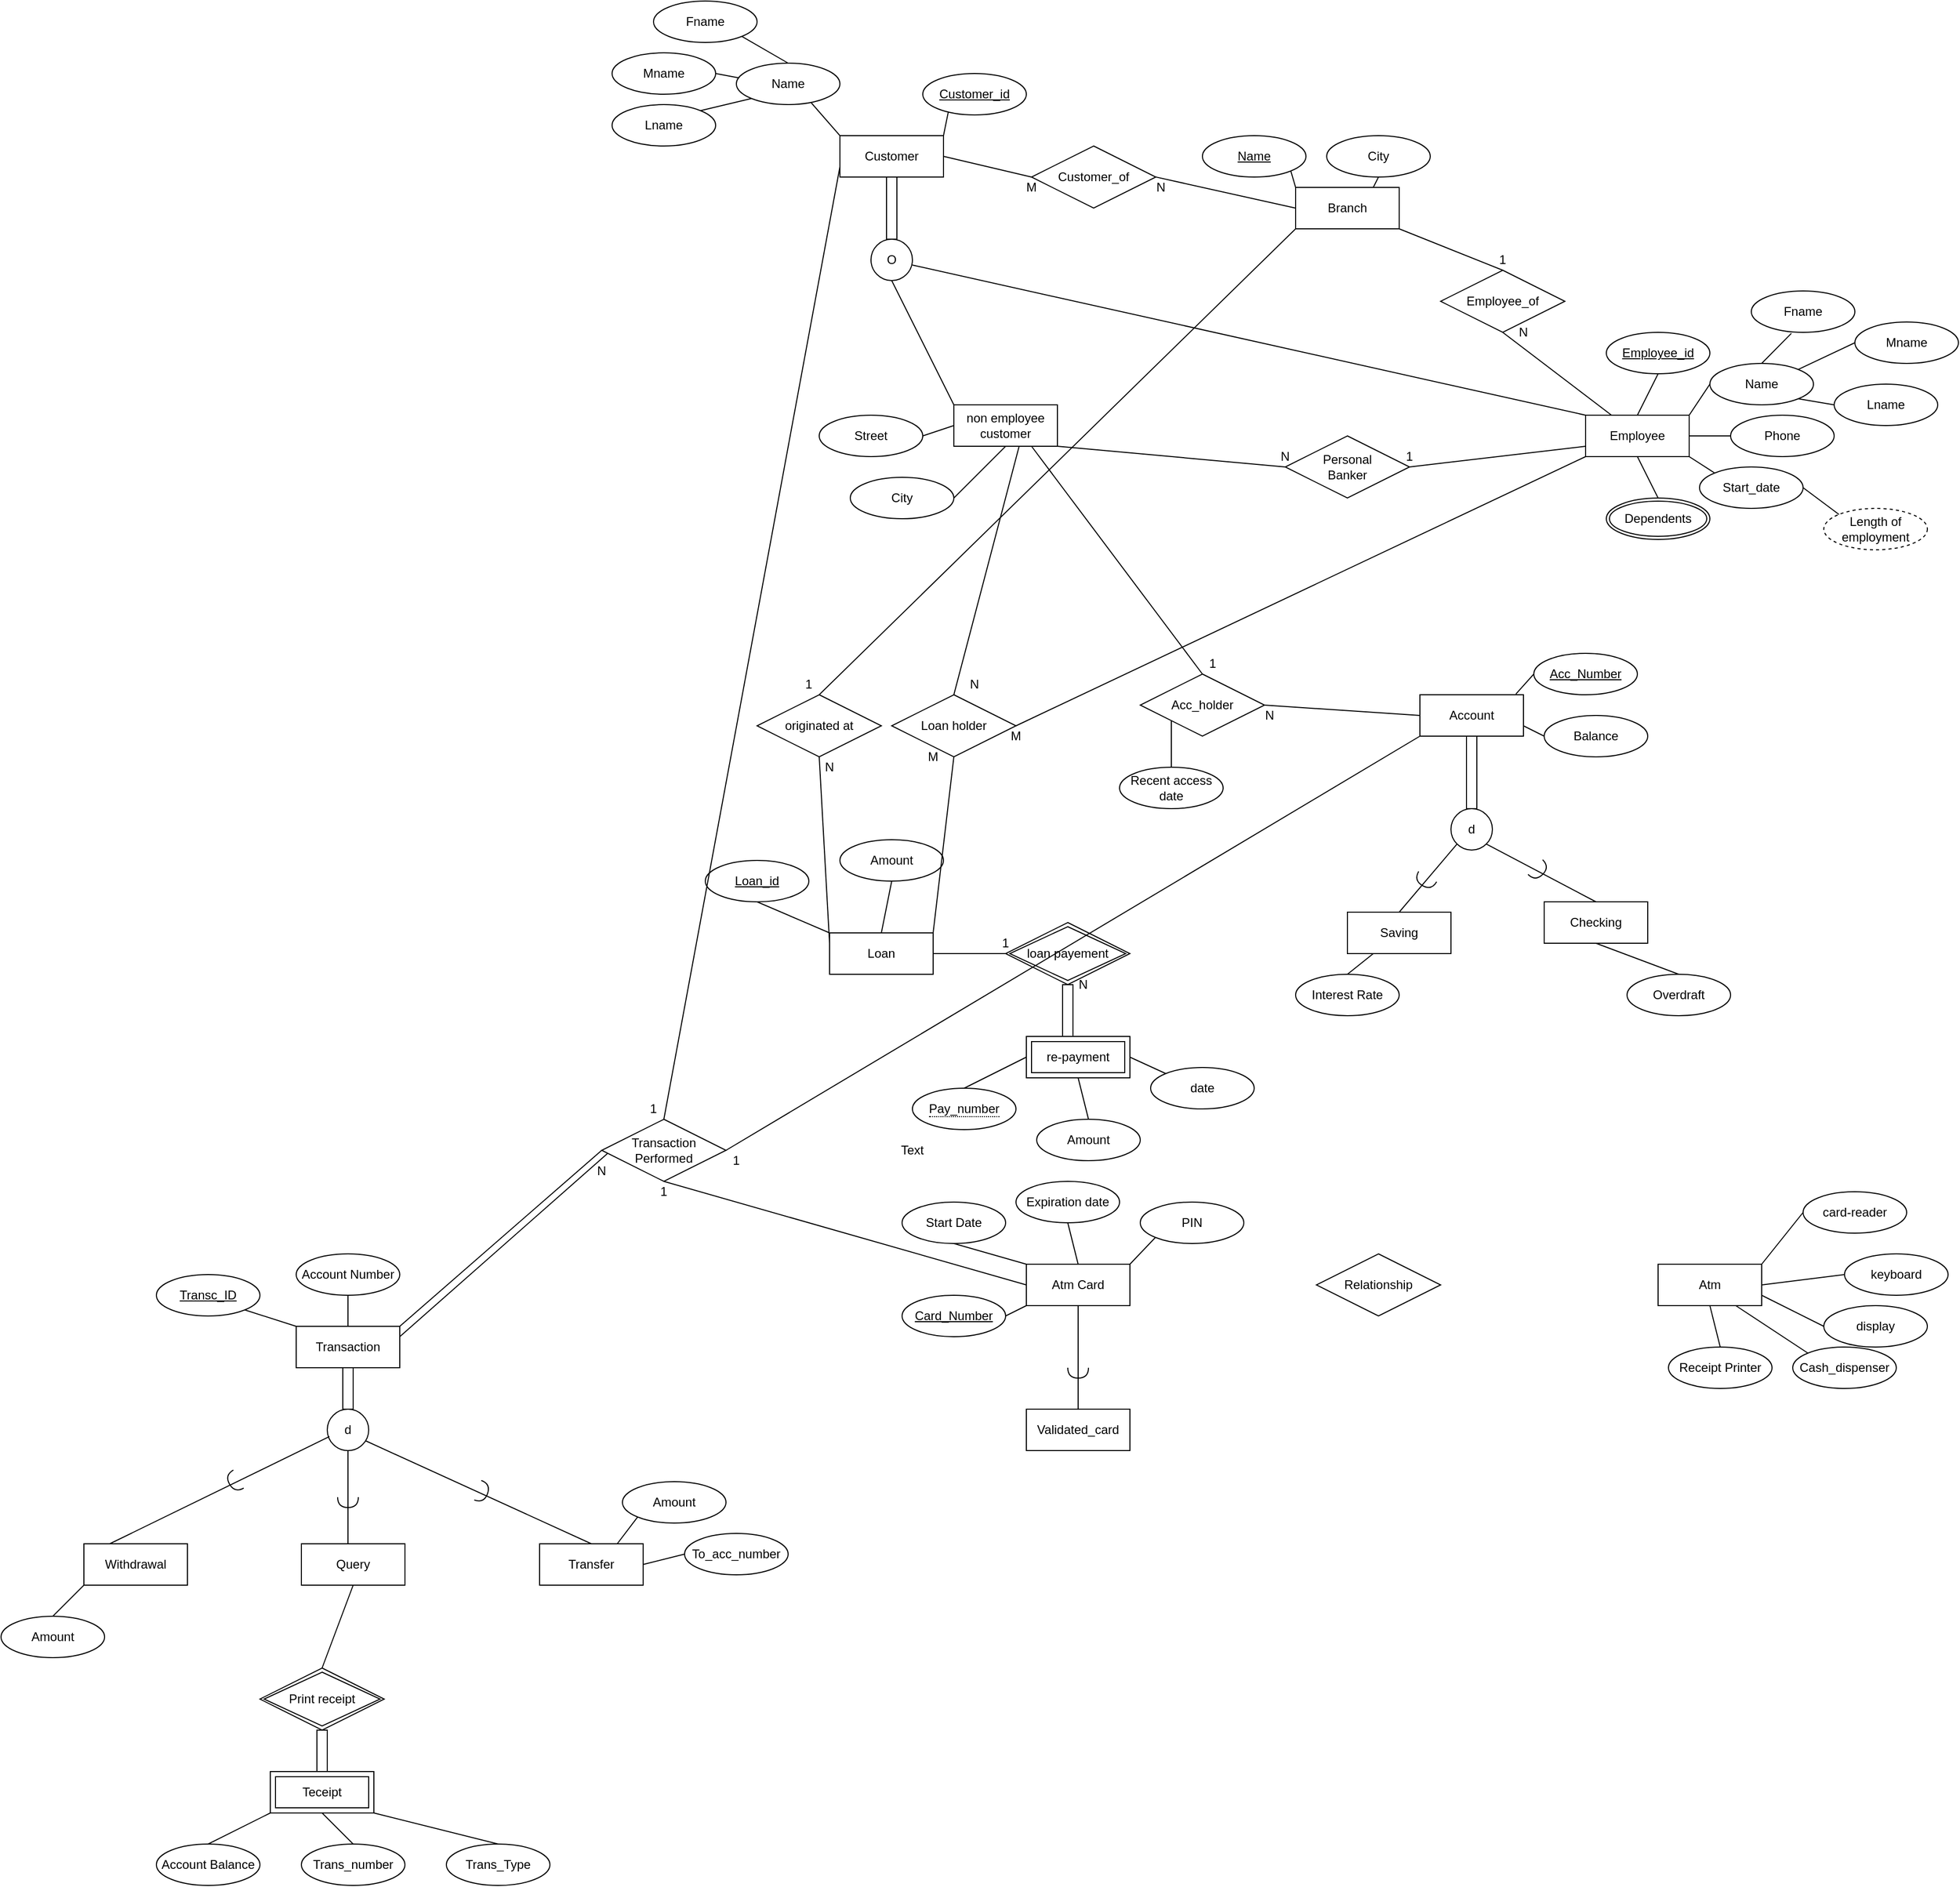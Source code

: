 <mxfile version="13.9.7" type="github">
  <diagram id="R2lEEEUBdFMjLlhIrx00" name="Page-1">
    <mxGraphModel dx="2367" dy="1788" grid="1" gridSize="10" guides="1" tooltips="1" connect="1" arrows="1" fold="1" page="1" pageScale="1" pageWidth="850" pageHeight="1100" math="0" shadow="0" extFonts="Permanent Marker^https://fonts.googleapis.com/css?family=Permanent+Marker">
      <root>
        <mxCell id="0" />
        <mxCell id="1" parent="0" />
        <mxCell id="UWcYV5fiP9CUQnte0Ps--20" value="Branch" style="whiteSpace=wrap;html=1;align=center;" parent="1" vertex="1">
          <mxGeometry x="470" y="50" width="100" height="40" as="geometry" />
        </mxCell>
        <mxCell id="UWcYV5fiP9CUQnte0Ps--22" value="Name" style="ellipse;whiteSpace=wrap;html=1;align=center;fontStyle=4;" parent="1" vertex="1">
          <mxGeometry x="380" width="100" height="40" as="geometry" />
        </mxCell>
        <mxCell id="UWcYV5fiP9CUQnte0Ps--23" value="City" style="ellipse;whiteSpace=wrap;html=1;align=center;" parent="1" vertex="1">
          <mxGeometry x="500" width="100" height="40" as="geometry" />
        </mxCell>
        <mxCell id="UWcYV5fiP9CUQnte0Ps--24" value="non employee&lt;br&gt;customer" style="whiteSpace=wrap;html=1;align=center;" parent="1" vertex="1">
          <mxGeometry x="140" y="260" width="100" height="40" as="geometry" />
        </mxCell>
        <mxCell id="UWcYV5fiP9CUQnte0Ps--25" value="Customer_id" style="ellipse;whiteSpace=wrap;html=1;align=center;fontStyle=4;" parent="1" vertex="1">
          <mxGeometry x="110" y="-60" width="100" height="40" as="geometry" />
        </mxCell>
        <mxCell id="UWcYV5fiP9CUQnte0Ps--26" value="Name" style="ellipse;whiteSpace=wrap;html=1;align=center;" parent="1" vertex="1">
          <mxGeometry x="-70" y="-70" width="100" height="40" as="geometry" />
        </mxCell>
        <mxCell id="UWcYV5fiP9CUQnte0Ps--27" value="Street" style="ellipse;whiteSpace=wrap;html=1;align=center;" parent="1" vertex="1">
          <mxGeometry x="10" y="270" width="100" height="40" as="geometry" />
        </mxCell>
        <mxCell id="UWcYV5fiP9CUQnte0Ps--28" value="City" style="ellipse;whiteSpace=wrap;html=1;align=center;" parent="1" vertex="1">
          <mxGeometry x="40" y="330" width="100" height="40" as="geometry" />
        </mxCell>
        <mxCell id="UWcYV5fiP9CUQnte0Ps--30" value="Employee" style="whiteSpace=wrap;html=1;align=center;" parent="1" vertex="1">
          <mxGeometry x="750" y="270" width="100" height="40" as="geometry" />
        </mxCell>
        <mxCell id="UWcYV5fiP9CUQnte0Ps--31" value="Name" style="ellipse;whiteSpace=wrap;html=1;align=center;" parent="1" vertex="1">
          <mxGeometry x="870" y="220" width="100" height="40" as="geometry" />
        </mxCell>
        <mxCell id="UWcYV5fiP9CUQnte0Ps--32" value="Employee_id" style="ellipse;whiteSpace=wrap;html=1;align=center;fontStyle=4;" parent="1" vertex="1">
          <mxGeometry x="770" y="190" width="100" height="40" as="geometry" />
        </mxCell>
        <mxCell id="UWcYV5fiP9CUQnte0Ps--34" value="Phone" style="ellipse;whiteSpace=wrap;html=1;align=center;" parent="1" vertex="1">
          <mxGeometry x="890" y="270" width="100" height="40" as="geometry" />
        </mxCell>
        <mxCell id="UWcYV5fiP9CUQnte0Ps--35" value="Start_date" style="ellipse;whiteSpace=wrap;html=1;align=center;" parent="1" vertex="1">
          <mxGeometry x="860" y="320" width="100" height="40" as="geometry" />
        </mxCell>
        <mxCell id="UWcYV5fiP9CUQnte0Ps--36" value="Dependents" style="ellipse;shape=doubleEllipse;margin=3;whiteSpace=wrap;html=1;align=center;" parent="1" vertex="1">
          <mxGeometry x="770" y="350" width="100" height="40" as="geometry" />
        </mxCell>
        <mxCell id="UWcYV5fiP9CUQnte0Ps--37" value="Account" style="whiteSpace=wrap;html=1;align=center;" parent="1" vertex="1">
          <mxGeometry x="590" y="540" width="100" height="40" as="geometry" />
        </mxCell>
        <mxCell id="UWcYV5fiP9CUQnte0Ps--38" value="Balance" style="ellipse;whiteSpace=wrap;html=1;align=center;" parent="1" vertex="1">
          <mxGeometry x="710" y="560" width="100" height="40" as="geometry" />
        </mxCell>
        <mxCell id="UWcYV5fiP9CUQnte0Ps--39" value="Acc_Number" style="ellipse;whiteSpace=wrap;html=1;align=center;fontStyle=4;" parent="1" vertex="1">
          <mxGeometry x="700" y="500" width="100" height="40" as="geometry" />
        </mxCell>
        <mxCell id="UWcYV5fiP9CUQnte0Ps--40" value="" style="ellipse;whiteSpace=wrap;html=1;aspect=fixed;" parent="1" vertex="1">
          <mxGeometry x="620" y="650" width="40" height="40" as="geometry" />
        </mxCell>
        <mxCell id="UWcYV5fiP9CUQnte0Ps--42" value="Checking" style="whiteSpace=wrap;html=1;align=center;" parent="1" vertex="1">
          <mxGeometry x="710" y="740" width="100" height="40" as="geometry" />
        </mxCell>
        <mxCell id="UWcYV5fiP9CUQnte0Ps--43" value="Saving" style="whiteSpace=wrap;html=1;align=center;" parent="1" vertex="1">
          <mxGeometry x="520" y="750" width="100" height="40" as="geometry" />
        </mxCell>
        <mxCell id="UWcYV5fiP9CUQnte0Ps--44" value="Overdraft" style="ellipse;whiteSpace=wrap;html=1;align=center;" parent="1" vertex="1">
          <mxGeometry x="790" y="810" width="100" height="40" as="geometry" />
        </mxCell>
        <mxCell id="UWcYV5fiP9CUQnte0Ps--45" value="Interest Rate" style="ellipse;whiteSpace=wrap;html=1;align=center;" parent="1" vertex="1">
          <mxGeometry x="470" y="810" width="100" height="40" as="geometry" />
        </mxCell>
        <mxCell id="UWcYV5fiP9CUQnte0Ps--46" value="Acc_holder" style="shape=rhombus;perimeter=rhombusPerimeter;whiteSpace=wrap;html=1;align=center;" parent="1" vertex="1">
          <mxGeometry x="320" y="520" width="120" height="60" as="geometry" />
        </mxCell>
        <mxCell id="UWcYV5fiP9CUQnte0Ps--47" value="Recent access date" style="ellipse;whiteSpace=wrap;html=1;align=center;" parent="1" vertex="1">
          <mxGeometry x="300" y="610" width="100" height="40" as="geometry" />
        </mxCell>
        <mxCell id="UWcYV5fiP9CUQnte0Ps--48" value="Customer_of" style="shape=rhombus;perimeter=rhombusPerimeter;whiteSpace=wrap;html=1;align=center;" parent="1" vertex="1">
          <mxGeometry x="215" y="10" width="120" height="60" as="geometry" />
        </mxCell>
        <mxCell id="UWcYV5fiP9CUQnte0Ps--49" value="Personal&lt;br&gt;Banker" style="shape=rhombus;perimeter=rhombusPerimeter;whiteSpace=wrap;html=1;align=center;" parent="1" vertex="1">
          <mxGeometry x="460" y="290" width="120" height="60" as="geometry" />
        </mxCell>
        <mxCell id="UWcYV5fiP9CUQnte0Ps--50" value="Employee_of" style="shape=rhombus;perimeter=rhombusPerimeter;whiteSpace=wrap;html=1;align=center;" parent="1" vertex="1">
          <mxGeometry x="610" y="130" width="120" height="60" as="geometry" />
        </mxCell>
        <mxCell id="UWcYV5fiP9CUQnte0Ps--52" value="Loan holder" style="shape=rhombus;perimeter=rhombusPerimeter;whiteSpace=wrap;html=1;align=center;" parent="1" vertex="1">
          <mxGeometry x="80" y="540" width="120" height="60" as="geometry" />
        </mxCell>
        <mxCell id="UWcYV5fiP9CUQnte0Ps--53" value="originated at" style="shape=rhombus;perimeter=rhombusPerimeter;whiteSpace=wrap;html=1;align=center;" parent="1" vertex="1">
          <mxGeometry x="-50" y="540" width="120" height="60" as="geometry" />
        </mxCell>
        <mxCell id="UWcYV5fiP9CUQnte0Ps--54" value="Loan" style="whiteSpace=wrap;html=1;align=center;" parent="1" vertex="1">
          <mxGeometry x="20" y="770" width="100" height="40" as="geometry" />
        </mxCell>
        <mxCell id="UWcYV5fiP9CUQnte0Ps--55" value="Loan_id" style="ellipse;whiteSpace=wrap;html=1;align=center;fontStyle=4;" parent="1" vertex="1">
          <mxGeometry x="-100" y="700" width="100" height="40" as="geometry" />
        </mxCell>
        <mxCell id="UWcYV5fiP9CUQnte0Ps--56" value="Amount" style="ellipse;whiteSpace=wrap;html=1;align=center;" parent="1" vertex="1">
          <mxGeometry x="30" y="680" width="100" height="40" as="geometry" />
        </mxCell>
        <mxCell id="UWcYV5fiP9CUQnte0Ps--57" value="loan payement" style="shape=rhombus;double=1;perimeter=rhombusPerimeter;whiteSpace=wrap;html=1;align=center;" parent="1" vertex="1">
          <mxGeometry x="190" y="760" width="120" height="60" as="geometry" />
        </mxCell>
        <mxCell id="UWcYV5fiP9CUQnte0Ps--58" value="re-payment" style="shape=ext;margin=3;double=1;whiteSpace=wrap;html=1;align=center;" parent="1" vertex="1">
          <mxGeometry x="210" y="870" width="100" height="40" as="geometry" />
        </mxCell>
        <mxCell id="UWcYV5fiP9CUQnte0Ps--60" value="date" style="ellipse;whiteSpace=wrap;html=1;align=center;" parent="1" vertex="1">
          <mxGeometry x="330" y="900" width="100" height="40" as="geometry" />
        </mxCell>
        <mxCell id="UWcYV5fiP9CUQnte0Ps--61" value="Amount" style="ellipse;whiteSpace=wrap;html=1;align=center;" parent="1" vertex="1">
          <mxGeometry x="220" y="950" width="100" height="40" as="geometry" />
        </mxCell>
        <mxCell id="UWcYV5fiP9CUQnte0Ps--62" value="&lt;span style=&quot;border-bottom: 1px dotted&quot;&gt;Pay_number&lt;/span&gt;" style="ellipse;whiteSpace=wrap;html=1;align=center;" parent="1" vertex="1">
          <mxGeometry x="100" y="920" width="100" height="40" as="geometry" />
        </mxCell>
        <mxCell id="UWcYV5fiP9CUQnte0Ps--63" value="Atm" style="whiteSpace=wrap;html=1;align=center;" parent="1" vertex="1">
          <mxGeometry x="820" y="1090" width="100" height="40" as="geometry" />
        </mxCell>
        <mxCell id="UWcYV5fiP9CUQnte0Ps--64" value="card-reader" style="ellipse;whiteSpace=wrap;html=1;align=center;" parent="1" vertex="1">
          <mxGeometry x="960" y="1020" width="100" height="40" as="geometry" />
        </mxCell>
        <mxCell id="UWcYV5fiP9CUQnte0Ps--65" value="keyboard" style="ellipse;whiteSpace=wrap;html=1;align=center;" parent="1" vertex="1">
          <mxGeometry x="1000" y="1080" width="100" height="40" as="geometry" />
        </mxCell>
        <mxCell id="UWcYV5fiP9CUQnte0Ps--66" value="display" style="ellipse;whiteSpace=wrap;html=1;align=center;" parent="1" vertex="1">
          <mxGeometry x="980" y="1130" width="100" height="40" as="geometry" />
        </mxCell>
        <mxCell id="UWcYV5fiP9CUQnte0Ps--67" value="Receipt Printer" style="ellipse;whiteSpace=wrap;html=1;align=center;" parent="1" vertex="1">
          <mxGeometry x="830" y="1170" width="100" height="40" as="geometry" />
        </mxCell>
        <mxCell id="UWcYV5fiP9CUQnte0Ps--68" value="Relationship" style="shape=rhombus;perimeter=rhombusPerimeter;whiteSpace=wrap;html=1;align=center;" parent="1" vertex="1">
          <mxGeometry x="490" y="1080" width="120" height="60" as="geometry" />
        </mxCell>
        <mxCell id="UWcYV5fiP9CUQnte0Ps--70" value="Atm Card" style="whiteSpace=wrap;html=1;align=center;" parent="1" vertex="1">
          <mxGeometry x="210" y="1090" width="100" height="40" as="geometry" />
        </mxCell>
        <mxCell id="UWcYV5fiP9CUQnte0Ps--71" value="PIN" style="ellipse;whiteSpace=wrap;html=1;align=center;" parent="1" vertex="1">
          <mxGeometry x="320" y="1030" width="100" height="40" as="geometry" />
        </mxCell>
        <mxCell id="UWcYV5fiP9CUQnte0Ps--72" value="Expiration date" style="ellipse;whiteSpace=wrap;html=1;align=center;" parent="1" vertex="1">
          <mxGeometry x="200" y="1010" width="100" height="40" as="geometry" />
        </mxCell>
        <mxCell id="UWcYV5fiP9CUQnte0Ps--73" value="Start Date" style="ellipse;whiteSpace=wrap;html=1;align=center;" parent="1" vertex="1">
          <mxGeometry x="90" y="1030" width="100" height="40" as="geometry" />
        </mxCell>
        <mxCell id="UWcYV5fiP9CUQnte0Ps--74" value="Card_Number" style="ellipse;whiteSpace=wrap;html=1;align=center;fontStyle=4;" parent="1" vertex="1">
          <mxGeometry x="90" y="1120" width="100" height="40" as="geometry" />
        </mxCell>
        <mxCell id="UWcYV5fiP9CUQnte0Ps--75" value="Validated_card" style="whiteSpace=wrap;html=1;align=center;" parent="1" vertex="1">
          <mxGeometry x="210" y="1230" width="100" height="40" as="geometry" />
        </mxCell>
        <mxCell id="UWcYV5fiP9CUQnte0Ps--76" value="" style="shape=requiredInterface;html=1;verticalLabelPosition=bottom;direction=south;" parent="1" vertex="1">
          <mxGeometry x="250" y="1190" width="20" height="10" as="geometry" />
        </mxCell>
        <mxCell id="UWcYV5fiP9CUQnte0Ps--77" value="Transaction&lt;br&gt;Performed" style="shape=rhombus;perimeter=rhombusPerimeter;whiteSpace=wrap;html=1;align=center;" parent="1" vertex="1">
          <mxGeometry x="-200" y="950" width="120" height="60" as="geometry" />
        </mxCell>
        <mxCell id="UWcYV5fiP9CUQnte0Ps--78" value="Transaction" style="whiteSpace=wrap;html=1;align=center;" parent="1" vertex="1">
          <mxGeometry x="-495" y="1150" width="100" height="40" as="geometry" />
        </mxCell>
        <mxCell id="UWcYV5fiP9CUQnte0Ps--79" value="" style="ellipse;whiteSpace=wrap;html=1;aspect=fixed;" parent="1" vertex="1">
          <mxGeometry x="-465" y="1230" width="40" height="40" as="geometry" />
        </mxCell>
        <mxCell id="UWcYV5fiP9CUQnte0Ps--80" value="Transc_ID" style="ellipse;whiteSpace=wrap;html=1;align=center;fontStyle=4;" parent="1" vertex="1">
          <mxGeometry x="-630" y="1100" width="100" height="40" as="geometry" />
        </mxCell>
        <mxCell id="UWcYV5fiP9CUQnte0Ps--84" value="Transfer" style="whiteSpace=wrap;html=1;align=center;" parent="1" vertex="1">
          <mxGeometry x="-260" y="1360" width="100" height="40" as="geometry" />
        </mxCell>
        <mxCell id="UWcYV5fiP9CUQnte0Ps--85" value="Query" style="whiteSpace=wrap;html=1;align=center;" parent="1" vertex="1">
          <mxGeometry x="-490" y="1360" width="100" height="40" as="geometry" />
        </mxCell>
        <mxCell id="UWcYV5fiP9CUQnte0Ps--86" value="Withdrawal" style="whiteSpace=wrap;html=1;align=center;" parent="1" vertex="1">
          <mxGeometry x="-700" y="1360" width="100" height="40" as="geometry" />
        </mxCell>
        <mxCell id="UWcYV5fiP9CUQnte0Ps--88" value="Amount" style="ellipse;whiteSpace=wrap;html=1;align=center;" parent="1" vertex="1">
          <mxGeometry x="-780" y="1430" width="100" height="40" as="geometry" />
        </mxCell>
        <mxCell id="UWcYV5fiP9CUQnte0Ps--91" value="Print receipt" style="shape=rhombus;double=1;perimeter=rhombusPerimeter;whiteSpace=wrap;html=1;align=center;" parent="1" vertex="1">
          <mxGeometry x="-530" y="1480" width="120" height="60" as="geometry" />
        </mxCell>
        <mxCell id="UWcYV5fiP9CUQnte0Ps--93" value="Teceipt" style="shape=ext;margin=3;double=1;whiteSpace=wrap;html=1;align=center;" parent="1" vertex="1">
          <mxGeometry x="-520" y="1580" width="100" height="40" as="geometry" />
        </mxCell>
        <mxCell id="UWcYV5fiP9CUQnte0Ps--96" value="Account Balance" style="ellipse;whiteSpace=wrap;html=1;align=center;" parent="1" vertex="1">
          <mxGeometry x="-630" y="1650" width="100" height="40" as="geometry" />
        </mxCell>
        <mxCell id="UWcYV5fiP9CUQnte0Ps--97" value="Trans_number" style="ellipse;whiteSpace=wrap;html=1;align=center;" parent="1" vertex="1">
          <mxGeometry x="-490" y="1650" width="100" height="40" as="geometry" />
        </mxCell>
        <mxCell id="UWcYV5fiP9CUQnte0Ps--98" value="Trans_Type" style="ellipse;whiteSpace=wrap;html=1;align=center;" parent="1" vertex="1">
          <mxGeometry x="-350" y="1650" width="100" height="40" as="geometry" />
        </mxCell>
        <mxCell id="UWcYV5fiP9CUQnte0Ps--99" value="Amount" style="ellipse;whiteSpace=wrap;html=1;align=center;" parent="1" vertex="1">
          <mxGeometry x="-180" y="1300" width="100" height="40" as="geometry" />
        </mxCell>
        <mxCell id="UWcYV5fiP9CUQnte0Ps--100" value="To_acc_number" style="ellipse;whiteSpace=wrap;html=1;align=center;" parent="1" vertex="1">
          <mxGeometry x="-120" y="1350" width="100" height="40" as="geometry" />
        </mxCell>
        <mxCell id="q-OQ38oOY_8WrYEihijI-1" value="Lname" style="ellipse;whiteSpace=wrap;html=1;align=center;" vertex="1" parent="1">
          <mxGeometry x="-190" y="-30" width="100" height="40" as="geometry" />
        </mxCell>
        <mxCell id="q-OQ38oOY_8WrYEihijI-2" value="Mname" style="ellipse;whiteSpace=wrap;html=1;align=center;" vertex="1" parent="1">
          <mxGeometry x="-190" y="-80" width="100" height="40" as="geometry" />
        </mxCell>
        <mxCell id="q-OQ38oOY_8WrYEihijI-3" value="Fname" style="ellipse;whiteSpace=wrap;html=1;align=center;" vertex="1" parent="1">
          <mxGeometry x="-150" y="-130" width="100" height="40" as="geometry" />
        </mxCell>
        <mxCell id="q-OQ38oOY_8WrYEihijI-5" value="Length of employment" style="ellipse;whiteSpace=wrap;html=1;align=center;dashed=1;" vertex="1" parent="1">
          <mxGeometry x="980" y="360" width="100" height="40" as="geometry" />
        </mxCell>
        <mxCell id="q-OQ38oOY_8WrYEihijI-6" value="d" style="text;html=1;strokeColor=none;fillColor=none;align=center;verticalAlign=middle;whiteSpace=wrap;rounded=0;" vertex="1" parent="1">
          <mxGeometry x="620" y="660" width="40" height="20" as="geometry" />
        </mxCell>
        <mxCell id="q-OQ38oOY_8WrYEihijI-8" value="Cash_dispenser" style="ellipse;whiteSpace=wrap;html=1;align=center;" vertex="1" parent="1">
          <mxGeometry x="950" y="1170" width="100" height="40" as="geometry" />
        </mxCell>
        <mxCell id="q-OQ38oOY_8WrYEihijI-9" value="" style="endArrow=none;html=1;exitX=0.5;exitY=1;exitDx=0;exitDy=0;" edge="1" parent="1" source="UWcYV5fiP9CUQnte0Ps--70" target="UWcYV5fiP9CUQnte0Ps--75">
          <mxGeometry width="50" height="50" relative="1" as="geometry">
            <mxPoint x="390" y="1210" as="sourcePoint" />
            <mxPoint x="440" y="1160" as="targetPoint" />
          </mxGeometry>
        </mxCell>
        <mxCell id="q-OQ38oOY_8WrYEihijI-10" value="d" style="text;html=1;strokeColor=none;fillColor=none;align=center;verticalAlign=middle;whiteSpace=wrap;rounded=0;" vertex="1" parent="1">
          <mxGeometry x="-465" y="1240" width="40" height="20" as="geometry" />
        </mxCell>
        <mxCell id="q-OQ38oOY_8WrYEihijI-16" value="" style="shape=requiredInterface;html=1;verticalLabelPosition=bottom;rotation=90;" vertex="1" parent="1">
          <mxGeometry x="-450" y="1310" width="10" height="20" as="geometry" />
        </mxCell>
        <mxCell id="q-OQ38oOY_8WrYEihijI-17" value="" style="shape=requiredInterface;html=1;verticalLabelPosition=bottom;rotation=-210;" vertex="1" parent="1">
          <mxGeometry x="-560" y="1290" width="10" height="20" as="geometry" />
        </mxCell>
        <mxCell id="q-OQ38oOY_8WrYEihijI-15" value="" style="shape=requiredInterface;html=1;verticalLabelPosition=bottom;rotation=20;" vertex="1" parent="1">
          <mxGeometry x="-320" y="1300" width="10" height="20" as="geometry" />
        </mxCell>
        <mxCell id="q-OQ38oOY_8WrYEihijI-22" value="" style="html=1;points=[];perimeter=orthogonalPerimeter;" vertex="1" parent="1">
          <mxGeometry x="-450" y="1190" width="10" height="40" as="geometry" />
        </mxCell>
        <mxCell id="q-OQ38oOY_8WrYEihijI-23" value="" style="endArrow=none;html=1;exitX=0.93;exitY=1.032;exitDx=0;exitDy=0;entryX=0.5;entryY=0;entryDx=0;entryDy=0;exitPerimeter=0;" edge="1" parent="1" source="q-OQ38oOY_8WrYEihijI-10" target="UWcYV5fiP9CUQnte0Ps--84">
          <mxGeometry width="50" height="50" relative="1" as="geometry">
            <mxPoint x="-340" y="1340" as="sourcePoint" />
            <mxPoint x="-290" y="1290" as="targetPoint" />
          </mxGeometry>
        </mxCell>
        <mxCell id="q-OQ38oOY_8WrYEihijI-24" value="" style="endArrow=none;html=1;exitX=0.5;exitY=1;exitDx=0;exitDy=0;entryX=0.45;entryY=0.007;entryDx=0;entryDy=0;entryPerimeter=0;" edge="1" parent="1" source="UWcYV5fiP9CUQnte0Ps--79" target="UWcYV5fiP9CUQnte0Ps--85">
          <mxGeometry width="50" height="50" relative="1" as="geometry">
            <mxPoint x="-300" y="1260" as="sourcePoint" />
            <mxPoint x="-250" y="1210" as="targetPoint" />
          </mxGeometry>
        </mxCell>
        <mxCell id="q-OQ38oOY_8WrYEihijI-25" value="" style="endArrow=none;html=1;entryX=0.052;entryY=0.662;entryDx=0;entryDy=0;entryPerimeter=0;exitX=0.25;exitY=0;exitDx=0;exitDy=0;" edge="1" parent="1" source="UWcYV5fiP9CUQnte0Ps--86" target="UWcYV5fiP9CUQnte0Ps--79">
          <mxGeometry width="50" height="50" relative="1" as="geometry">
            <mxPoint x="-490" y="1330" as="sourcePoint" />
            <mxPoint x="-440" y="1280" as="targetPoint" />
          </mxGeometry>
        </mxCell>
        <mxCell id="q-OQ38oOY_8WrYEihijI-26" value="Account Number" style="ellipse;whiteSpace=wrap;html=1;align=center;" vertex="1" parent="1">
          <mxGeometry x="-495" y="1080" width="100" height="40" as="geometry" />
        </mxCell>
        <mxCell id="q-OQ38oOY_8WrYEihijI-27" value="" style="endArrow=none;html=1;exitX=0.5;exitY=1;exitDx=0;exitDy=0;entryX=0.5;entryY=0;entryDx=0;entryDy=0;" edge="1" parent="1" source="q-OQ38oOY_8WrYEihijI-26" target="UWcYV5fiP9CUQnte0Ps--78">
          <mxGeometry width="50" height="50" relative="1" as="geometry">
            <mxPoint x="-280" y="1200" as="sourcePoint" />
            <mxPoint x="-230" y="1150" as="targetPoint" />
          </mxGeometry>
        </mxCell>
        <mxCell id="q-OQ38oOY_8WrYEihijI-28" value="" style="endArrow=none;html=1;exitX=1;exitY=1;exitDx=0;exitDy=0;entryX=0;entryY=0;entryDx=0;entryDy=0;" edge="1" parent="1" source="UWcYV5fiP9CUQnte0Ps--80" target="UWcYV5fiP9CUQnte0Ps--78">
          <mxGeometry width="50" height="50" relative="1" as="geometry">
            <mxPoint x="-280" y="1200" as="sourcePoint" />
            <mxPoint x="-230" y="1150" as="targetPoint" />
          </mxGeometry>
        </mxCell>
        <mxCell id="q-OQ38oOY_8WrYEihijI-29" value="" style="endArrow=none;html=1;entryX=0;entryY=1;entryDx=0;entryDy=0;exitX=0.5;exitY=0;exitDx=0;exitDy=0;" edge="1" parent="1" source="UWcYV5fiP9CUQnte0Ps--88" target="UWcYV5fiP9CUQnte0Ps--86">
          <mxGeometry width="50" height="50" relative="1" as="geometry">
            <mxPoint x="-510" y="1500" as="sourcePoint" />
            <mxPoint x="-460" y="1450" as="targetPoint" />
          </mxGeometry>
        </mxCell>
        <mxCell id="q-OQ38oOY_8WrYEihijI-30" value="" style="html=1;points=[];perimeter=orthogonalPerimeter;" vertex="1" parent="1">
          <mxGeometry x="-475" y="1540" width="10" height="40" as="geometry" />
        </mxCell>
        <mxCell id="q-OQ38oOY_8WrYEihijI-31" value="" style="endArrow=none;html=1;entryX=0.5;entryY=1;entryDx=0;entryDy=0;exitX=0.5;exitY=0;exitDx=0;exitDy=0;" edge="1" parent="1" source="UWcYV5fiP9CUQnte0Ps--91" target="UWcYV5fiP9CUQnte0Ps--85">
          <mxGeometry width="50" height="50" relative="1" as="geometry">
            <mxPoint x="-390" y="1500" as="sourcePoint" />
            <mxPoint x="-340" y="1450" as="targetPoint" />
          </mxGeometry>
        </mxCell>
        <mxCell id="q-OQ38oOY_8WrYEihijI-32" value="" style="endArrow=none;html=1;exitX=0.5;exitY=0;exitDx=0;exitDy=0;entryX=0;entryY=1;entryDx=0;entryDy=0;" edge="1" parent="1" source="UWcYV5fiP9CUQnte0Ps--96" target="UWcYV5fiP9CUQnte0Ps--93">
          <mxGeometry width="50" height="50" relative="1" as="geometry">
            <mxPoint x="-420" y="1650" as="sourcePoint" />
            <mxPoint x="-370" y="1600" as="targetPoint" />
          </mxGeometry>
        </mxCell>
        <mxCell id="q-OQ38oOY_8WrYEihijI-33" value="" style="endArrow=none;html=1;exitX=0.5;exitY=1;exitDx=0;exitDy=0;entryX=0.5;entryY=0;entryDx=0;entryDy=0;" edge="1" parent="1" source="UWcYV5fiP9CUQnte0Ps--93" target="UWcYV5fiP9CUQnte0Ps--97">
          <mxGeometry width="50" height="50" relative="1" as="geometry">
            <mxPoint x="-420" y="1650" as="sourcePoint" />
            <mxPoint x="-370" y="1600" as="targetPoint" />
          </mxGeometry>
        </mxCell>
        <mxCell id="q-OQ38oOY_8WrYEihijI-34" value="" style="endArrow=none;html=1;exitX=1;exitY=1;exitDx=0;exitDy=0;entryX=0.5;entryY=0;entryDx=0;entryDy=0;" edge="1" parent="1" source="UWcYV5fiP9CUQnte0Ps--93" target="UWcYV5fiP9CUQnte0Ps--98">
          <mxGeometry width="50" height="50" relative="1" as="geometry">
            <mxPoint x="-420" y="1650" as="sourcePoint" />
            <mxPoint x="-370" y="1600" as="targetPoint" />
          </mxGeometry>
        </mxCell>
        <mxCell id="q-OQ38oOY_8WrYEihijI-35" value="" style="endArrow=none;html=1;exitX=0.75;exitY=0;exitDx=0;exitDy=0;entryX=0;entryY=1;entryDx=0;entryDy=0;" edge="1" parent="1" source="UWcYV5fiP9CUQnte0Ps--84" target="UWcYV5fiP9CUQnte0Ps--99">
          <mxGeometry width="50" height="50" relative="1" as="geometry">
            <mxPoint x="-110" y="1380" as="sourcePoint" />
            <mxPoint x="-60" y="1330" as="targetPoint" />
          </mxGeometry>
        </mxCell>
        <mxCell id="q-OQ38oOY_8WrYEihijI-36" value="" style="endArrow=none;html=1;exitX=1;exitY=0.5;exitDx=0;exitDy=0;entryX=0;entryY=0.5;entryDx=0;entryDy=0;" edge="1" parent="1" source="UWcYV5fiP9CUQnte0Ps--84" target="UWcYV5fiP9CUQnte0Ps--100">
          <mxGeometry width="50" height="50" relative="1" as="geometry">
            <mxPoint x="-110" y="1380" as="sourcePoint" />
            <mxPoint x="-60" y="1330" as="targetPoint" />
          </mxGeometry>
        </mxCell>
        <mxCell id="q-OQ38oOY_8WrYEihijI-37" value="" style="endArrow=none;html=1;exitX=1;exitY=0;exitDx=0;exitDy=0;entryX=0;entryY=0.5;entryDx=0;entryDy=0;" edge="1" parent="1" source="UWcYV5fiP9CUQnte0Ps--78" target="UWcYV5fiP9CUQnte0Ps--77">
          <mxGeometry width="50" height="50" relative="1" as="geometry">
            <mxPoint x="-140" y="1140" as="sourcePoint" />
            <mxPoint x="-90" y="1090" as="targetPoint" />
          </mxGeometry>
        </mxCell>
        <mxCell id="q-OQ38oOY_8WrYEihijI-38" value="" style="endArrow=none;html=1;entryX=0;entryY=0.5;entryDx=0;entryDy=0;exitX=0.5;exitY=1;exitDx=0;exitDy=0;" edge="1" parent="1" source="UWcYV5fiP9CUQnte0Ps--77" target="UWcYV5fiP9CUQnte0Ps--70">
          <mxGeometry width="50" height="50" relative="1" as="geometry">
            <mxPoint x="-140" y="1140" as="sourcePoint" />
            <mxPoint x="-90" y="1090" as="targetPoint" />
          </mxGeometry>
        </mxCell>
        <mxCell id="q-OQ38oOY_8WrYEihijI-39" value="" style="endArrow=none;html=1;exitX=1;exitY=0.5;exitDx=0;exitDy=0;entryX=0;entryY=1;entryDx=0;entryDy=0;" edge="1" parent="1" source="UWcYV5fiP9CUQnte0Ps--74" target="UWcYV5fiP9CUQnte0Ps--70">
          <mxGeometry width="50" height="50" relative="1" as="geometry">
            <mxPoint x="150" y="1150" as="sourcePoint" />
            <mxPoint x="200" y="1100" as="targetPoint" />
          </mxGeometry>
        </mxCell>
        <mxCell id="q-OQ38oOY_8WrYEihijI-40" value="" style="endArrow=none;html=1;exitX=0.5;exitY=1;exitDx=0;exitDy=0;entryX=0;entryY=0;entryDx=0;entryDy=0;" edge="1" parent="1" source="UWcYV5fiP9CUQnte0Ps--73" target="UWcYV5fiP9CUQnte0Ps--70">
          <mxGeometry width="50" height="50" relative="1" as="geometry">
            <mxPoint x="320" y="1150" as="sourcePoint" />
            <mxPoint x="370" y="1100" as="targetPoint" />
          </mxGeometry>
        </mxCell>
        <mxCell id="q-OQ38oOY_8WrYEihijI-41" value="" style="endArrow=none;html=1;exitX=0.5;exitY=1;exitDx=0;exitDy=0;entryX=0.5;entryY=0;entryDx=0;entryDy=0;" edge="1" parent="1" source="UWcYV5fiP9CUQnte0Ps--72" target="UWcYV5fiP9CUQnte0Ps--70">
          <mxGeometry width="50" height="50" relative="1" as="geometry">
            <mxPoint x="320" y="1150" as="sourcePoint" />
            <mxPoint x="370" y="1100" as="targetPoint" />
          </mxGeometry>
        </mxCell>
        <mxCell id="q-OQ38oOY_8WrYEihijI-42" value="" style="endArrow=none;html=1;exitX=1;exitY=0;exitDx=0;exitDy=0;entryX=0;entryY=1;entryDx=0;entryDy=0;" edge="1" parent="1" source="UWcYV5fiP9CUQnte0Ps--70" target="UWcYV5fiP9CUQnte0Ps--71">
          <mxGeometry width="50" height="50" relative="1" as="geometry">
            <mxPoint x="320" y="1150" as="sourcePoint" />
            <mxPoint x="370" y="1100" as="targetPoint" />
          </mxGeometry>
        </mxCell>
        <mxCell id="q-OQ38oOY_8WrYEihijI-44" value="" style="endArrow=none;html=1;exitX=0.5;exitY=0;exitDx=0;exitDy=0;entryX=0;entryY=0.5;entryDx=0;entryDy=0;" edge="1" parent="1" source="UWcYV5fiP9CUQnte0Ps--62" target="UWcYV5fiP9CUQnte0Ps--58">
          <mxGeometry width="50" height="50" relative="1" as="geometry">
            <mxPoint x="380" y="1040" as="sourcePoint" />
            <mxPoint x="430" y="990" as="targetPoint" />
          </mxGeometry>
        </mxCell>
        <mxCell id="q-OQ38oOY_8WrYEihijI-45" value="" style="endArrow=none;html=1;entryX=0.5;entryY=1;entryDx=0;entryDy=0;exitX=0.5;exitY=0;exitDx=0;exitDy=0;" edge="1" parent="1" source="UWcYV5fiP9CUQnte0Ps--61" target="UWcYV5fiP9CUQnte0Ps--58">
          <mxGeometry width="50" height="50" relative="1" as="geometry">
            <mxPoint x="380" y="1040" as="sourcePoint" />
            <mxPoint x="430" y="990" as="targetPoint" />
          </mxGeometry>
        </mxCell>
        <mxCell id="q-OQ38oOY_8WrYEihijI-46" value="" style="endArrow=none;html=1;entryX=1;entryY=0.5;entryDx=0;entryDy=0;exitX=0;exitY=0;exitDx=0;exitDy=0;" edge="1" parent="1" source="UWcYV5fiP9CUQnte0Ps--60" target="UWcYV5fiP9CUQnte0Ps--58">
          <mxGeometry width="50" height="50" relative="1" as="geometry">
            <mxPoint x="380" y="1040" as="sourcePoint" />
            <mxPoint x="430" y="990" as="targetPoint" />
          </mxGeometry>
        </mxCell>
        <mxCell id="q-OQ38oOY_8WrYEihijI-47" value="" style="endArrow=none;html=1;entryX=0.5;entryY=1;entryDx=0;entryDy=0;exitX=0.5;exitY=0;exitDx=0;exitDy=0;" edge="1" parent="1" source="UWcYV5fiP9CUQnte0Ps--54" target="UWcYV5fiP9CUQnte0Ps--56">
          <mxGeometry width="50" height="50" relative="1" as="geometry">
            <mxPoint x="240" y="910" as="sourcePoint" />
            <mxPoint x="290" y="860" as="targetPoint" />
          </mxGeometry>
        </mxCell>
        <mxCell id="q-OQ38oOY_8WrYEihijI-48" value="" style="endArrow=none;html=1;entryX=0.5;entryY=1;entryDx=0;entryDy=0;exitX=0;exitY=0;exitDx=0;exitDy=0;" edge="1" parent="1" source="UWcYV5fiP9CUQnte0Ps--54" target="UWcYV5fiP9CUQnte0Ps--55">
          <mxGeometry width="50" height="50" relative="1" as="geometry">
            <mxPoint x="240" y="910" as="sourcePoint" />
            <mxPoint x="290" y="860" as="targetPoint" />
          </mxGeometry>
        </mxCell>
        <mxCell id="q-OQ38oOY_8WrYEihijI-49" value="" style="endArrow=none;html=1;exitX=1;exitY=0.5;exitDx=0;exitDy=0;entryX=0;entryY=0.5;entryDx=0;entryDy=0;" edge="1" parent="1" source="UWcYV5fiP9CUQnte0Ps--54" target="UWcYV5fiP9CUQnte0Ps--57">
          <mxGeometry width="50" height="50" relative="1" as="geometry">
            <mxPoint x="350" y="910" as="sourcePoint" />
            <mxPoint x="400" y="860" as="targetPoint" />
          </mxGeometry>
        </mxCell>
        <mxCell id="q-OQ38oOY_8WrYEihijI-50" value="" style="html=1;points=[];perimeter=orthogonalPerimeter;" vertex="1" parent="1">
          <mxGeometry x="245" y="820" width="10" height="50" as="geometry" />
        </mxCell>
        <mxCell id="q-OQ38oOY_8WrYEihijI-51" value="" style="endArrow=none;html=1;exitX=0.5;exitY=0;exitDx=0;exitDy=0;entryX=0.25;entryY=1;entryDx=0;entryDy=0;" edge="1" parent="1" source="UWcYV5fiP9CUQnte0Ps--45" target="UWcYV5fiP9CUQnte0Ps--43">
          <mxGeometry width="50" height="50" relative="1" as="geometry">
            <mxPoint x="630" y="870" as="sourcePoint" />
            <mxPoint x="680" y="820" as="targetPoint" />
          </mxGeometry>
        </mxCell>
        <mxCell id="q-OQ38oOY_8WrYEihijI-52" value="" style="endArrow=none;html=1;entryX=0.5;entryY=1;entryDx=0;entryDy=0;exitX=0.5;exitY=0;exitDx=0;exitDy=0;" edge="1" parent="1" source="UWcYV5fiP9CUQnte0Ps--44" target="UWcYV5fiP9CUQnte0Ps--42">
          <mxGeometry width="50" height="50" relative="1" as="geometry">
            <mxPoint x="630" y="870" as="sourcePoint" />
            <mxPoint x="680" y="820" as="targetPoint" />
          </mxGeometry>
        </mxCell>
        <mxCell id="q-OQ38oOY_8WrYEihijI-53" value="" style="html=1;points=[];perimeter=orthogonalPerimeter;" vertex="1" parent="1">
          <mxGeometry x="635" y="580" width="10" height="70" as="geometry" />
        </mxCell>
        <mxCell id="q-OQ38oOY_8WrYEihijI-57" value="" style="shape=requiredInterface;html=1;verticalLabelPosition=bottom;rotation=45;" vertex="1" parent="1">
          <mxGeometry x="700" y="700" width="10" height="20" as="geometry" />
        </mxCell>
        <mxCell id="q-OQ38oOY_8WrYEihijI-58" value="" style="shape=requiredInterface;html=1;verticalLabelPosition=bottom;rotation=120;" vertex="1" parent="1">
          <mxGeometry x="590" y="710" width="10" height="20" as="geometry" />
        </mxCell>
        <mxCell id="q-OQ38oOY_8WrYEihijI-59" value="" style="endArrow=none;html=1;exitX=1;exitY=1;exitDx=0;exitDy=0;entryX=0.5;entryY=0;entryDx=0;entryDy=0;" edge="1" parent="1" source="UWcYV5fiP9CUQnte0Ps--40" target="UWcYV5fiP9CUQnte0Ps--42">
          <mxGeometry width="50" height="50" relative="1" as="geometry">
            <mxPoint x="790" y="700" as="sourcePoint" />
            <mxPoint x="840" y="650" as="targetPoint" />
          </mxGeometry>
        </mxCell>
        <mxCell id="q-OQ38oOY_8WrYEihijI-60" value="" style="endArrow=none;html=1;exitX=0.5;exitY=0;exitDx=0;exitDy=0;entryX=0;entryY=1;entryDx=0;entryDy=0;" edge="1" parent="1" source="UWcYV5fiP9CUQnte0Ps--43" target="UWcYV5fiP9CUQnte0Ps--40">
          <mxGeometry width="50" height="50" relative="1" as="geometry">
            <mxPoint x="790" y="700" as="sourcePoint" />
            <mxPoint x="840" y="650" as="targetPoint" />
          </mxGeometry>
        </mxCell>
        <mxCell id="q-OQ38oOY_8WrYEihijI-61" value="" style="endArrow=none;html=1;exitX=1;exitY=0.75;exitDx=0;exitDy=0;entryX=0;entryY=0.5;entryDx=0;entryDy=0;" edge="1" parent="1" source="UWcYV5fiP9CUQnte0Ps--37" target="UWcYV5fiP9CUQnte0Ps--38">
          <mxGeometry width="50" height="50" relative="1" as="geometry">
            <mxPoint x="780" y="640" as="sourcePoint" />
            <mxPoint x="830" y="590" as="targetPoint" />
          </mxGeometry>
        </mxCell>
        <mxCell id="q-OQ38oOY_8WrYEihijI-62" value="" style="endArrow=none;html=1;exitX=0.927;exitY=-0.017;exitDx=0;exitDy=0;exitPerimeter=0;entryX=0;entryY=0.5;entryDx=0;entryDy=0;" edge="1" parent="1" source="UWcYV5fiP9CUQnte0Ps--37" target="UWcYV5fiP9CUQnte0Ps--39">
          <mxGeometry width="50" height="50" relative="1" as="geometry">
            <mxPoint x="780" y="640" as="sourcePoint" />
            <mxPoint x="830" y="590" as="targetPoint" />
          </mxGeometry>
        </mxCell>
        <mxCell id="q-OQ38oOY_8WrYEihijI-63" value="" style="endArrow=none;html=1;entryX=0;entryY=1;entryDx=0;entryDy=0;exitX=0.5;exitY=0;exitDx=0;exitDy=0;" edge="1" parent="1" source="UWcYV5fiP9CUQnte0Ps--47" target="UWcYV5fiP9CUQnte0Ps--46">
          <mxGeometry width="50" height="50" relative="1" as="geometry">
            <mxPoint x="240" y="620" as="sourcePoint" />
            <mxPoint x="290" y="570" as="targetPoint" />
          </mxGeometry>
        </mxCell>
        <mxCell id="q-OQ38oOY_8WrYEihijI-66" value="" style="endArrow=none;html=1;exitX=0.724;exitY=0.959;exitDx=0;exitDy=0;entryX=0;entryY=0;entryDx=0;entryDy=0;exitPerimeter=0;" edge="1" parent="1" source="UWcYV5fiP9CUQnte0Ps--26" target="q-OQ38oOY_8WrYEihijI-135">
          <mxGeometry width="50" height="50" relative="1" as="geometry">
            <mxPoint x="10" y="10.0" as="sourcePoint" />
            <mxPoint x="40" y="2.274e-13" as="targetPoint" />
          </mxGeometry>
        </mxCell>
        <mxCell id="q-OQ38oOY_8WrYEihijI-67" value="" style="endArrow=none;html=1;exitX=1;exitY=0.5;exitDx=0;exitDy=0;entryX=0.5;entryY=1;entryDx=0;entryDy=0;" edge="1" parent="1" source="UWcYV5fiP9CUQnte0Ps--28" target="UWcYV5fiP9CUQnte0Ps--24">
          <mxGeometry width="50" height="50" relative="1" as="geometry">
            <mxPoint x="280" y="350" as="sourcePoint" />
            <mxPoint x="330" y="300" as="targetPoint" />
          </mxGeometry>
        </mxCell>
        <mxCell id="q-OQ38oOY_8WrYEihijI-68" value="" style="endArrow=none;html=1;exitX=1;exitY=0;exitDx=0;exitDy=0;entryX=0;entryY=1;entryDx=0;entryDy=0;" edge="1" parent="1" source="q-OQ38oOY_8WrYEihijI-1" target="UWcYV5fiP9CUQnte0Ps--26">
          <mxGeometry width="50" height="50" relative="1" as="geometry">
            <mxPoint x="180" y="70" as="sourcePoint" />
            <mxPoint x="230" y="20" as="targetPoint" />
          </mxGeometry>
        </mxCell>
        <mxCell id="q-OQ38oOY_8WrYEihijI-69" value="" style="endArrow=none;html=1;exitX=1;exitY=0.5;exitDx=0;exitDy=0;entryX=0.026;entryY=0.357;entryDx=0;entryDy=0;entryPerimeter=0;" edge="1" parent="1" source="q-OQ38oOY_8WrYEihijI-2" target="UWcYV5fiP9CUQnte0Ps--26">
          <mxGeometry width="50" height="50" relative="1" as="geometry">
            <mxPoint x="180" y="70" as="sourcePoint" />
            <mxPoint x="230" y="20" as="targetPoint" />
          </mxGeometry>
        </mxCell>
        <mxCell id="q-OQ38oOY_8WrYEihijI-70" value="" style="endArrow=none;html=1;exitX=1;exitY=1;exitDx=0;exitDy=0;entryX=0.5;entryY=0;entryDx=0;entryDy=0;" edge="1" parent="1" source="q-OQ38oOY_8WrYEihijI-3" target="UWcYV5fiP9CUQnte0Ps--26">
          <mxGeometry width="50" height="50" relative="1" as="geometry">
            <mxPoint x="180" y="70" as="sourcePoint" />
            <mxPoint x="230" y="20" as="targetPoint" />
          </mxGeometry>
        </mxCell>
        <mxCell id="q-OQ38oOY_8WrYEihijI-71" value="" style="endArrow=none;html=1;entryX=0.5;entryY=0;entryDx=0;entryDy=0;exitX=0.5;exitY=1;exitDx=0;exitDy=0;" edge="1" parent="1" source="UWcYV5fiP9CUQnte0Ps--32" target="UWcYV5fiP9CUQnte0Ps--30">
          <mxGeometry width="50" height="50" relative="1" as="geometry">
            <mxPoint x="820" y="410" as="sourcePoint" />
            <mxPoint x="870" y="360" as="targetPoint" />
          </mxGeometry>
        </mxCell>
        <mxCell id="q-OQ38oOY_8WrYEihijI-73" value="Lname" style="ellipse;whiteSpace=wrap;html=1;align=center;" vertex="1" parent="1">
          <mxGeometry x="990" y="240" width="100" height="40" as="geometry" />
        </mxCell>
        <mxCell id="q-OQ38oOY_8WrYEihijI-74" value="Mname" style="ellipse;whiteSpace=wrap;html=1;align=center;" vertex="1" parent="1">
          <mxGeometry x="1010" y="180" width="100" height="40" as="geometry" />
        </mxCell>
        <mxCell id="q-OQ38oOY_8WrYEihijI-75" value="Fname" style="ellipse;whiteSpace=wrap;html=1;align=center;" vertex="1" parent="1">
          <mxGeometry x="910" y="150" width="100" height="40" as="geometry" />
        </mxCell>
        <mxCell id="q-OQ38oOY_8WrYEihijI-79" value="" style="endArrow=none;html=1;entryX=0.387;entryY=1.023;entryDx=0;entryDy=0;entryPerimeter=0;exitX=0.5;exitY=0;exitDx=0;exitDy=0;" edge="1" parent="1" source="UWcYV5fiP9CUQnte0Ps--31" target="q-OQ38oOY_8WrYEihijI-75">
          <mxGeometry width="50" height="50" relative="1" as="geometry">
            <mxPoint x="790" y="310" as="sourcePoint" />
            <mxPoint x="840" y="260" as="targetPoint" />
          </mxGeometry>
        </mxCell>
        <mxCell id="q-OQ38oOY_8WrYEihijI-80" value="" style="endArrow=none;html=1;entryX=0;entryY=0.5;entryDx=0;entryDy=0;exitX=1;exitY=0;exitDx=0;exitDy=0;" edge="1" parent="1" source="UWcYV5fiP9CUQnte0Ps--31" target="q-OQ38oOY_8WrYEihijI-74">
          <mxGeometry width="50" height="50" relative="1" as="geometry">
            <mxPoint x="790" y="310" as="sourcePoint" />
            <mxPoint x="840" y="260" as="targetPoint" />
          </mxGeometry>
        </mxCell>
        <mxCell id="q-OQ38oOY_8WrYEihijI-81" value="" style="endArrow=none;html=1;entryX=0;entryY=0.5;entryDx=0;entryDy=0;exitX=1;exitY=1;exitDx=0;exitDy=0;" edge="1" parent="1" source="UWcYV5fiP9CUQnte0Ps--31" target="q-OQ38oOY_8WrYEihijI-73">
          <mxGeometry width="50" height="50" relative="1" as="geometry">
            <mxPoint x="790" y="310" as="sourcePoint" />
            <mxPoint x="840" y="260" as="targetPoint" />
          </mxGeometry>
        </mxCell>
        <mxCell id="q-OQ38oOY_8WrYEihijI-82" value="" style="endArrow=none;html=1;entryX=0.5;entryY=1;entryDx=0;entryDy=0;exitX=0.75;exitY=0;exitDx=0;exitDy=0;" edge="1" parent="1" source="UWcYV5fiP9CUQnte0Ps--20" target="UWcYV5fiP9CUQnte0Ps--23">
          <mxGeometry width="50" height="50" relative="1" as="geometry">
            <mxPoint x="590" y="200" as="sourcePoint" />
            <mxPoint x="640" y="150" as="targetPoint" />
          </mxGeometry>
        </mxCell>
        <mxCell id="q-OQ38oOY_8WrYEihijI-83" value="" style="endArrow=none;html=1;entryX=1;entryY=1;entryDx=0;entryDy=0;exitX=0;exitY=0;exitDx=0;exitDy=0;" edge="1" parent="1" source="UWcYV5fiP9CUQnte0Ps--20" target="UWcYV5fiP9CUQnte0Ps--22">
          <mxGeometry width="50" height="50" relative="1" as="geometry">
            <mxPoint x="590" y="200" as="sourcePoint" />
            <mxPoint x="640" y="150" as="targetPoint" />
          </mxGeometry>
        </mxCell>
        <mxCell id="q-OQ38oOY_8WrYEihijI-84" value="" style="endArrow=none;html=1;exitX=1;exitY=0;exitDx=0;exitDy=0;entryX=0;entryY=0.5;entryDx=0;entryDy=0;" edge="1" parent="1" source="UWcYV5fiP9CUQnte0Ps--63" target="UWcYV5fiP9CUQnte0Ps--64">
          <mxGeometry width="50" height="50" relative="1" as="geometry">
            <mxPoint x="1010" y="1160" as="sourcePoint" />
            <mxPoint x="1060" y="1110" as="targetPoint" />
          </mxGeometry>
        </mxCell>
        <mxCell id="q-OQ38oOY_8WrYEihijI-86" value="" style="endArrow=none;html=1;exitX=0.5;exitY=1;exitDx=0;exitDy=0;entryX=0.5;entryY=0;entryDx=0;entryDy=0;" edge="1" parent="1" source="UWcYV5fiP9CUQnte0Ps--63" target="UWcYV5fiP9CUQnte0Ps--67">
          <mxGeometry width="50" height="50" relative="1" as="geometry">
            <mxPoint x="1010" y="1160" as="sourcePoint" />
            <mxPoint x="1060" y="1110" as="targetPoint" />
          </mxGeometry>
        </mxCell>
        <mxCell id="q-OQ38oOY_8WrYEihijI-87" value="" style="endArrow=none;html=1;exitX=1;exitY=0.5;exitDx=0;exitDy=0;entryX=0;entryY=0.5;entryDx=0;entryDy=0;" edge="1" parent="1" source="UWcYV5fiP9CUQnte0Ps--63" target="UWcYV5fiP9CUQnte0Ps--65">
          <mxGeometry width="50" height="50" relative="1" as="geometry">
            <mxPoint x="1010" y="1160" as="sourcePoint" />
            <mxPoint x="1060" y="1110" as="targetPoint" />
          </mxGeometry>
        </mxCell>
        <mxCell id="q-OQ38oOY_8WrYEihijI-88" value="" style="endArrow=none;html=1;exitX=1;exitY=0.75;exitDx=0;exitDy=0;entryX=0;entryY=0.5;entryDx=0;entryDy=0;" edge="1" parent="1" source="UWcYV5fiP9CUQnte0Ps--63" target="UWcYV5fiP9CUQnte0Ps--66">
          <mxGeometry width="50" height="50" relative="1" as="geometry">
            <mxPoint x="1010" y="1160" as="sourcePoint" />
            <mxPoint x="1060" y="1110" as="targetPoint" />
          </mxGeometry>
        </mxCell>
        <mxCell id="q-OQ38oOY_8WrYEihijI-89" value="" style="endArrow=none;html=1;exitX=0.75;exitY=1;exitDx=0;exitDy=0;entryX=0;entryY=0;entryDx=0;entryDy=0;" edge="1" parent="1" source="UWcYV5fiP9CUQnte0Ps--63" target="q-OQ38oOY_8WrYEihijI-8">
          <mxGeometry width="50" height="50" relative="1" as="geometry">
            <mxPoint x="1010" y="1160" as="sourcePoint" />
            <mxPoint x="1060" y="1110" as="targetPoint" />
          </mxGeometry>
        </mxCell>
        <mxCell id="q-OQ38oOY_8WrYEihijI-93" value="" style="endArrow=none;html=1;exitX=1;exitY=0.5;exitDx=0;exitDy=0;entryX=0;entryY=0.75;entryDx=0;entryDy=0;" edge="1" parent="1" source="UWcYV5fiP9CUQnte0Ps--49" target="UWcYV5fiP9CUQnte0Ps--30">
          <mxGeometry width="50" height="50" relative="1" as="geometry">
            <mxPoint x="610" y="320" as="sourcePoint" />
            <mxPoint x="660" y="270" as="targetPoint" />
          </mxGeometry>
        </mxCell>
        <mxCell id="q-OQ38oOY_8WrYEihijI-94" value="" style="endArrow=none;html=1;exitX=1;exitY=1;exitDx=0;exitDy=0;entryX=0;entryY=0.5;entryDx=0;entryDy=0;" edge="1" parent="1" source="UWcYV5fiP9CUQnte0Ps--24" target="UWcYV5fiP9CUQnte0Ps--49">
          <mxGeometry width="50" height="50" relative="1" as="geometry">
            <mxPoint x="610" y="320" as="sourcePoint" />
            <mxPoint x="660" y="270" as="targetPoint" />
          </mxGeometry>
        </mxCell>
        <mxCell id="q-OQ38oOY_8WrYEihijI-95" value="" style="endArrow=none;html=1;entryX=1;entryY=1;entryDx=0;entryDy=0;exitX=0.5;exitY=0;exitDx=0;exitDy=0;" edge="1" parent="1" source="UWcYV5fiP9CUQnte0Ps--50" target="UWcYV5fiP9CUQnte0Ps--20">
          <mxGeometry width="50" height="50" relative="1" as="geometry">
            <mxPoint x="710" y="240" as="sourcePoint" />
            <mxPoint x="760" y="190" as="targetPoint" />
          </mxGeometry>
        </mxCell>
        <mxCell id="q-OQ38oOY_8WrYEihijI-96" value="" style="endArrow=none;html=1;entryX=0.5;entryY=1;entryDx=0;entryDy=0;exitX=0.25;exitY=0;exitDx=0;exitDy=0;" edge="1" parent="1" source="UWcYV5fiP9CUQnte0Ps--30" target="UWcYV5fiP9CUQnte0Ps--50">
          <mxGeometry width="50" height="50" relative="1" as="geometry">
            <mxPoint x="710" y="240" as="sourcePoint" />
            <mxPoint x="760" y="190" as="targetPoint" />
          </mxGeometry>
        </mxCell>
        <mxCell id="q-OQ38oOY_8WrYEihijI-97" value="1" style="text;html=1;strokeColor=none;fillColor=none;align=center;verticalAlign=middle;whiteSpace=wrap;rounded=0;" vertex="1" parent="1">
          <mxGeometry x="650" y="110" width="40" height="20" as="geometry" />
        </mxCell>
        <mxCell id="q-OQ38oOY_8WrYEihijI-98" value="" style="endArrow=none;html=1;exitX=1;exitY=0.5;exitDx=0;exitDy=0;entryX=0;entryY=0.5;entryDx=0;entryDy=0;" edge="1" parent="1" source="UWcYV5fiP9CUQnte0Ps--30" target="UWcYV5fiP9CUQnte0Ps--34">
          <mxGeometry width="50" height="50" relative="1" as="geometry">
            <mxPoint x="820" y="320" as="sourcePoint" />
            <mxPoint x="870" y="270" as="targetPoint" />
          </mxGeometry>
        </mxCell>
        <mxCell id="q-OQ38oOY_8WrYEihijI-99" value="" style="endArrow=none;html=1;exitX=1;exitY=1;exitDx=0;exitDy=0;entryX=0;entryY=0;entryDx=0;entryDy=0;" edge="1" parent="1" source="UWcYV5fiP9CUQnte0Ps--30" target="UWcYV5fiP9CUQnte0Ps--35">
          <mxGeometry width="50" height="50" relative="1" as="geometry">
            <mxPoint x="820" y="320" as="sourcePoint" />
            <mxPoint x="870" y="270" as="targetPoint" />
          </mxGeometry>
        </mxCell>
        <mxCell id="q-OQ38oOY_8WrYEihijI-100" value="" style="endArrow=none;html=1;entryX=0;entryY=0;entryDx=0;entryDy=0;exitX=1;exitY=0.5;exitDx=0;exitDy=0;" edge="1" parent="1" source="UWcYV5fiP9CUQnte0Ps--35" target="q-OQ38oOY_8WrYEihijI-5">
          <mxGeometry width="50" height="50" relative="1" as="geometry">
            <mxPoint x="820" y="320" as="sourcePoint" />
            <mxPoint x="870" y="270" as="targetPoint" />
          </mxGeometry>
        </mxCell>
        <mxCell id="q-OQ38oOY_8WrYEihijI-101" value="" style="endArrow=none;html=1;exitX=0.5;exitY=1;exitDx=0;exitDy=0;entryX=0.5;entryY=0;entryDx=0;entryDy=0;" edge="1" parent="1" source="UWcYV5fiP9CUQnte0Ps--30" target="UWcYV5fiP9CUQnte0Ps--36">
          <mxGeometry width="50" height="50" relative="1" as="geometry">
            <mxPoint x="820" y="320" as="sourcePoint" />
            <mxPoint x="870" y="270" as="targetPoint" />
          </mxGeometry>
        </mxCell>
        <mxCell id="q-OQ38oOY_8WrYEihijI-102" value="N" style="text;html=1;strokeColor=none;fillColor=none;align=center;verticalAlign=middle;whiteSpace=wrap;rounded=0;" vertex="1" parent="1">
          <mxGeometry x="670" y="180" width="40" height="20" as="geometry" />
        </mxCell>
        <mxCell id="q-OQ38oOY_8WrYEihijI-103" value="N" style="text;html=1;strokeColor=none;fillColor=none;align=center;verticalAlign=middle;whiteSpace=wrap;rounded=0;" vertex="1" parent="1">
          <mxGeometry x="320" y="40" width="40" height="20" as="geometry" />
        </mxCell>
        <mxCell id="q-OQ38oOY_8WrYEihijI-104" value="M" style="text;html=1;strokeColor=none;fillColor=none;align=center;verticalAlign=middle;whiteSpace=wrap;rounded=0;" vertex="1" parent="1">
          <mxGeometry x="195" y="40" width="40" height="20" as="geometry" />
        </mxCell>
        <mxCell id="q-OQ38oOY_8WrYEihijI-106" value="1" style="text;html=1;strokeColor=none;fillColor=none;align=center;verticalAlign=middle;whiteSpace=wrap;rounded=0;" vertex="1" parent="1">
          <mxGeometry x="560" y="300" width="40" height="20" as="geometry" />
        </mxCell>
        <mxCell id="q-OQ38oOY_8WrYEihijI-107" value="N" style="text;html=1;strokeColor=none;fillColor=none;align=center;verticalAlign=middle;whiteSpace=wrap;rounded=0;" vertex="1" parent="1">
          <mxGeometry x="440" y="300" width="40" height="20" as="geometry" />
        </mxCell>
        <mxCell id="q-OQ38oOY_8WrYEihijI-108" value="" style="endArrow=none;html=1;entryX=0.75;entryY=1;entryDx=0;entryDy=0;exitX=0.5;exitY=0;exitDx=0;exitDy=0;" edge="1" parent="1" source="UWcYV5fiP9CUQnte0Ps--46" target="UWcYV5fiP9CUQnte0Ps--24">
          <mxGeometry width="50" height="50" relative="1" as="geometry">
            <mxPoint x="510" y="490" as="sourcePoint" />
            <mxPoint x="560" y="440" as="targetPoint" />
          </mxGeometry>
        </mxCell>
        <mxCell id="q-OQ38oOY_8WrYEihijI-109" value="" style="endArrow=none;html=1;exitX=1;exitY=0.5;exitDx=0;exitDy=0;entryX=0;entryY=0.5;entryDx=0;entryDy=0;" edge="1" parent="1" source="UWcYV5fiP9CUQnte0Ps--46" target="UWcYV5fiP9CUQnte0Ps--37">
          <mxGeometry width="50" height="50" relative="1" as="geometry">
            <mxPoint x="510" y="490" as="sourcePoint" />
            <mxPoint x="560" y="440" as="targetPoint" />
          </mxGeometry>
        </mxCell>
        <mxCell id="q-OQ38oOY_8WrYEihijI-110" value="N" style="text;html=1;strokeColor=none;fillColor=none;align=center;verticalAlign=middle;whiteSpace=wrap;rounded=0;" vertex="1" parent="1">
          <mxGeometry x="425" y="550" width="40" height="20" as="geometry" />
        </mxCell>
        <mxCell id="q-OQ38oOY_8WrYEihijI-111" value="1" style="text;html=1;strokeColor=none;fillColor=none;align=center;verticalAlign=middle;whiteSpace=wrap;rounded=0;" vertex="1" parent="1">
          <mxGeometry x="370" y="500" width="40" height="20" as="geometry" />
        </mxCell>
        <mxCell id="q-OQ38oOY_8WrYEihijI-112" value="" style="endArrow=none;html=1;entryX=0.631;entryY=0.995;entryDx=0;entryDy=0;entryPerimeter=0;exitX=0.5;exitY=0;exitDx=0;exitDy=0;" edge="1" parent="1" source="UWcYV5fiP9CUQnte0Ps--52" target="UWcYV5fiP9CUQnte0Ps--24">
          <mxGeometry width="50" height="50" relative="1" as="geometry">
            <mxPoint x="320" y="520" as="sourcePoint" />
            <mxPoint x="370" y="470" as="targetPoint" />
          </mxGeometry>
        </mxCell>
        <mxCell id="q-OQ38oOY_8WrYEihijI-113" value="" style="endArrow=none;html=1;exitX=0.5;exitY=1;exitDx=0;exitDy=0;entryX=1;entryY=0;entryDx=0;entryDy=0;" edge="1" parent="1" source="UWcYV5fiP9CUQnte0Ps--52" target="UWcYV5fiP9CUQnte0Ps--54">
          <mxGeometry width="50" height="50" relative="1" as="geometry">
            <mxPoint x="420" y="500" as="sourcePoint" />
            <mxPoint x="470" y="450" as="targetPoint" />
          </mxGeometry>
        </mxCell>
        <mxCell id="q-OQ38oOY_8WrYEihijI-114" value="" style="endArrow=none;html=1;exitX=0.5;exitY=1;exitDx=0;exitDy=0;entryX=0;entryY=0.25;entryDx=0;entryDy=0;" edge="1" parent="1" source="UWcYV5fiP9CUQnte0Ps--53" target="UWcYV5fiP9CUQnte0Ps--54">
          <mxGeometry width="50" height="50" relative="1" as="geometry">
            <mxPoint x="420" y="500" as="sourcePoint" />
            <mxPoint x="470" y="450" as="targetPoint" />
          </mxGeometry>
        </mxCell>
        <mxCell id="q-OQ38oOY_8WrYEihijI-115" value="" style="endArrow=none;html=1;exitX=0.5;exitY=0;exitDx=0;exitDy=0;entryX=0;entryY=1;entryDx=0;entryDy=0;" edge="1" parent="1" source="UWcYV5fiP9CUQnte0Ps--53" target="UWcYV5fiP9CUQnte0Ps--20">
          <mxGeometry width="50" height="50" relative="1" as="geometry">
            <mxPoint x="420" y="500" as="sourcePoint" />
            <mxPoint x="470" y="450" as="targetPoint" />
          </mxGeometry>
        </mxCell>
        <mxCell id="q-OQ38oOY_8WrYEihijI-116" value="N" style="text;html=1;strokeColor=none;fillColor=none;align=center;verticalAlign=middle;whiteSpace=wrap;rounded=0;" vertex="1" parent="1">
          <mxGeometry x="140" y="520" width="40" height="20" as="geometry" />
        </mxCell>
        <mxCell id="q-OQ38oOY_8WrYEihijI-117" value="M" style="text;html=1;strokeColor=none;fillColor=none;align=center;verticalAlign=middle;whiteSpace=wrap;rounded=0;" vertex="1" parent="1">
          <mxGeometry x="100" y="590" width="40" height="20" as="geometry" />
        </mxCell>
        <mxCell id="q-OQ38oOY_8WrYEihijI-118" value="" style="endArrow=none;html=1;exitX=1;exitY=0.5;exitDx=0;exitDy=0;entryX=0;entryY=1;entryDx=0;entryDy=0;" edge="1" parent="1" source="UWcYV5fiP9CUQnte0Ps--52" target="UWcYV5fiP9CUQnte0Ps--30">
          <mxGeometry width="50" height="50" relative="1" as="geometry">
            <mxPoint x="580" y="540" as="sourcePoint" />
            <mxPoint x="630" y="490" as="targetPoint" />
          </mxGeometry>
        </mxCell>
        <mxCell id="q-OQ38oOY_8WrYEihijI-119" value="M" style="text;html=1;strokeColor=none;fillColor=none;align=center;verticalAlign=middle;whiteSpace=wrap;rounded=0;" vertex="1" parent="1">
          <mxGeometry x="180" y="570" width="40" height="20" as="geometry" />
        </mxCell>
        <mxCell id="q-OQ38oOY_8WrYEihijI-120" value="1" style="text;html=1;strokeColor=none;fillColor=none;align=center;verticalAlign=middle;whiteSpace=wrap;rounded=0;" vertex="1" parent="1">
          <mxGeometry x="-20" y="520" width="40" height="20" as="geometry" />
        </mxCell>
        <mxCell id="q-OQ38oOY_8WrYEihijI-121" value="N" style="text;html=1;strokeColor=none;fillColor=none;align=center;verticalAlign=middle;whiteSpace=wrap;rounded=0;" vertex="1" parent="1">
          <mxGeometry y="600" width="40" height="20" as="geometry" />
        </mxCell>
        <mxCell id="q-OQ38oOY_8WrYEihijI-122" value="N" style="text;html=1;strokeColor=none;fillColor=none;align=center;verticalAlign=middle;whiteSpace=wrap;rounded=0;" vertex="1" parent="1">
          <mxGeometry x="245" y="810" width="40" height="20" as="geometry" />
        </mxCell>
        <mxCell id="q-OQ38oOY_8WrYEihijI-123" value="1" style="text;html=1;strokeColor=none;fillColor=none;align=center;verticalAlign=middle;whiteSpace=wrap;rounded=0;" vertex="1" parent="1">
          <mxGeometry x="170" y="770" width="40" height="20" as="geometry" />
        </mxCell>
        <mxCell id="q-OQ38oOY_8WrYEihijI-124" value="" style="endArrow=none;html=1;exitX=1;exitY=0.5;exitDx=0;exitDy=0;entryX=0;entryY=1;entryDx=0;entryDy=0;" edge="1" parent="1" source="UWcYV5fiP9CUQnte0Ps--77" target="UWcYV5fiP9CUQnte0Ps--37">
          <mxGeometry width="50" height="50" relative="1" as="geometry">
            <mxPoint x="350" y="820" as="sourcePoint" />
            <mxPoint x="400" y="770" as="targetPoint" />
          </mxGeometry>
        </mxCell>
        <mxCell id="q-OQ38oOY_8WrYEihijI-127" value="1" style="text;html=1;strokeColor=none;fillColor=none;align=center;verticalAlign=middle;whiteSpace=wrap;rounded=0;" vertex="1" parent="1">
          <mxGeometry x="-170" y="930" width="40" height="20" as="geometry" />
        </mxCell>
        <mxCell id="q-OQ38oOY_8WrYEihijI-129" value="N" style="text;html=1;strokeColor=none;fillColor=none;align=center;verticalAlign=middle;whiteSpace=wrap;rounded=0;" vertex="1" parent="1">
          <mxGeometry x="-220" y="990" width="40" height="20" as="geometry" />
        </mxCell>
        <mxCell id="q-OQ38oOY_8WrYEihijI-130" value="Text" style="text;html=1;strokeColor=none;fillColor=none;align=center;verticalAlign=middle;whiteSpace=wrap;rounded=0;" vertex="1" parent="1">
          <mxGeometry x="80" y="970" width="40" height="20" as="geometry" />
        </mxCell>
        <mxCell id="q-OQ38oOY_8WrYEihijI-131" value="" style="endArrow=none;html=1;exitX=1;exitY=0.25;exitDx=0;exitDy=0;entryX=0.046;entryY=0.552;entryDx=0;entryDy=0;entryPerimeter=0;" edge="1" parent="1" source="UWcYV5fiP9CUQnte0Ps--78" target="UWcYV5fiP9CUQnte0Ps--77">
          <mxGeometry width="50" height="50" relative="1" as="geometry">
            <mxPoint x="70" y="1000" as="sourcePoint" />
            <mxPoint x="120" y="950" as="targetPoint" />
          </mxGeometry>
        </mxCell>
        <mxCell id="q-OQ38oOY_8WrYEihijI-132" value="1" style="text;html=1;strokeColor=none;fillColor=none;align=center;verticalAlign=middle;whiteSpace=wrap;rounded=0;" vertex="1" parent="1">
          <mxGeometry x="-160" y="1010" width="40" height="20" as="geometry" />
        </mxCell>
        <mxCell id="q-OQ38oOY_8WrYEihijI-133" value="1" style="text;html=1;strokeColor=none;fillColor=none;align=center;verticalAlign=middle;whiteSpace=wrap;rounded=0;" vertex="1" parent="1">
          <mxGeometry x="-90" y="980" width="40" height="20" as="geometry" />
        </mxCell>
        <mxCell id="q-OQ38oOY_8WrYEihijI-135" value="Customer" style="whiteSpace=wrap;html=1;align=center;" vertex="1" parent="1">
          <mxGeometry x="30" width="100" height="40" as="geometry" />
        </mxCell>
        <mxCell id="q-OQ38oOY_8WrYEihijI-137" value="" style="endArrow=none;html=1;exitX=1;exitY=0;exitDx=0;exitDy=0;entryX=0;entryY=0.5;entryDx=0;entryDy=0;" edge="1" parent="1">
          <mxGeometry width="50" height="50" relative="1" as="geometry">
            <mxPoint x="850" y="270.0" as="sourcePoint" />
            <mxPoint x="870" y="240.0" as="targetPoint" />
          </mxGeometry>
        </mxCell>
        <mxCell id="q-OQ38oOY_8WrYEihijI-138" value="" style="endArrow=none;html=1;exitX=1;exitY=0;exitDx=0;exitDy=0;entryX=0.247;entryY=0.92;entryDx=0;entryDy=0;entryPerimeter=0;" edge="1" parent="1" source="q-OQ38oOY_8WrYEihijI-135" target="UWcYV5fiP9CUQnte0Ps--25">
          <mxGeometry width="50" height="50" relative="1" as="geometry">
            <mxPoint x="960" y="280.0" as="sourcePoint" />
            <mxPoint x="980" y="250.0" as="targetPoint" />
          </mxGeometry>
        </mxCell>
        <mxCell id="q-OQ38oOY_8WrYEihijI-139" value="" style="ellipse;whiteSpace=wrap;html=1;aspect=fixed;" vertex="1" parent="1">
          <mxGeometry x="60" y="100" width="40" height="40" as="geometry" />
        </mxCell>
        <mxCell id="q-OQ38oOY_8WrYEihijI-140" value="" style="html=1;points=[];perimeter=orthogonalPerimeter;" vertex="1" parent="1">
          <mxGeometry x="75" y="40" width="10" height="60" as="geometry" />
        </mxCell>
        <mxCell id="q-OQ38oOY_8WrYEihijI-141" value="O" style="text;html=1;strokeColor=none;fillColor=none;align=center;verticalAlign=middle;whiteSpace=wrap;rounded=0;" vertex="1" parent="1">
          <mxGeometry x="60" y="110" width="40" height="20" as="geometry" />
        </mxCell>
        <mxCell id="q-OQ38oOY_8WrYEihijI-142" value="" style="endArrow=none;html=1;entryX=0.5;entryY=1;entryDx=0;entryDy=0;exitX=0;exitY=0;exitDx=0;exitDy=0;" edge="1" parent="1" source="UWcYV5fiP9CUQnte0Ps--24" target="q-OQ38oOY_8WrYEihijI-139">
          <mxGeometry width="50" height="50" relative="1" as="geometry">
            <mxPoint x="200" y="280" as="sourcePoint" />
            <mxPoint x="250" y="230" as="targetPoint" />
          </mxGeometry>
        </mxCell>
        <mxCell id="q-OQ38oOY_8WrYEihijI-143" value="" style="endArrow=none;html=1;exitX=1;exitY=0.5;exitDx=0;exitDy=0;entryX=0;entryY=0.5;entryDx=0;entryDy=0;" edge="1" parent="1" source="UWcYV5fiP9CUQnte0Ps--27" target="UWcYV5fiP9CUQnte0Ps--24">
          <mxGeometry width="50" height="50" relative="1" as="geometry">
            <mxPoint x="200" y="280" as="sourcePoint" />
            <mxPoint x="250" y="230" as="targetPoint" />
          </mxGeometry>
        </mxCell>
        <mxCell id="q-OQ38oOY_8WrYEihijI-144" value="" style="endArrow=none;html=1;entryX=1;entryY=0.75;entryDx=0;entryDy=0;exitX=0;exitY=0;exitDx=0;exitDy=0;" edge="1" parent="1" source="UWcYV5fiP9CUQnte0Ps--30" target="q-OQ38oOY_8WrYEihijI-141">
          <mxGeometry width="50" height="50" relative="1" as="geometry">
            <mxPoint x="480" y="190" as="sourcePoint" />
            <mxPoint x="530" y="140" as="targetPoint" />
          </mxGeometry>
        </mxCell>
        <mxCell id="q-OQ38oOY_8WrYEihijI-145" value="" style="endArrow=none;html=1;entryX=0.374;entryY=-0.003;entryDx=0;entryDy=0;exitX=0;exitY=0.5;exitDx=0;exitDy=0;entryPerimeter=0;" edge="1" parent="1" source="UWcYV5fiP9CUQnte0Ps--20" target="q-OQ38oOY_8WrYEihijI-103">
          <mxGeometry width="50" height="50" relative="1" as="geometry">
            <mxPoint x="480" y="190" as="sourcePoint" />
            <mxPoint x="530" y="140" as="targetPoint" />
          </mxGeometry>
        </mxCell>
        <mxCell id="q-OQ38oOY_8WrYEihijI-146" value="" style="endArrow=none;html=1;exitX=1;exitY=0.5;exitDx=0;exitDy=0;entryX=0.5;entryY=0;entryDx=0;entryDy=0;" edge="1" parent="1" source="q-OQ38oOY_8WrYEihijI-135" target="q-OQ38oOY_8WrYEihijI-104">
          <mxGeometry width="50" height="50" relative="1" as="geometry">
            <mxPoint x="320" y="90" as="sourcePoint" />
            <mxPoint x="370" y="40" as="targetPoint" />
          </mxGeometry>
        </mxCell>
        <mxCell id="q-OQ38oOY_8WrYEihijI-147" value="" style="endArrow=none;html=1;exitX=0.75;exitY=1;exitDx=0;exitDy=0;entryX=0;entryY=0.75;entryDx=0;entryDy=0;" edge="1" parent="1" source="q-OQ38oOY_8WrYEihijI-127" target="q-OQ38oOY_8WrYEihijI-135">
          <mxGeometry width="50" height="50" relative="1" as="geometry">
            <mxPoint x="-10" y="700" as="sourcePoint" />
            <mxPoint x="40" y="650" as="targetPoint" />
          </mxGeometry>
        </mxCell>
      </root>
    </mxGraphModel>
  </diagram>
</mxfile>
